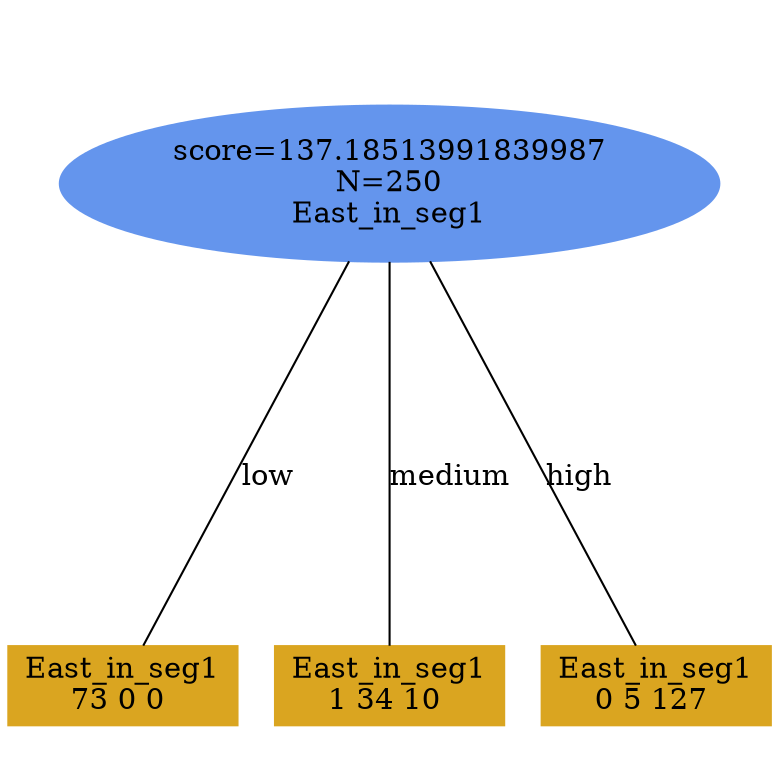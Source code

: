 digraph "DD" {
size = "7.5,10"
ratio=1.0;
center = true;
edge [dir = none];
{ rank = same; node [shape=ellipse, style=filled, color=cornflowerblue];"5538" [label="score=137.18513991839987\nN=250\nEast_in_seg1"];}
{ rank = same; node [shape=box, style=filled, color=goldenrod];"5539" [label="East_in_seg1\n73 0 0 "];}
{ rank = same; node [shape=box, style=filled, color=goldenrod];"5540" [label="East_in_seg1\n1 34 10 "];}
{ rank = same; node [shape=box, style=filled, color=goldenrod];"5541" [label="East_in_seg1\n0 5 127 "];}
"5538" -> "5539" [label = "low"];
"5538" -> "5540" [label = "medium"];
"5538" -> "5541" [label = "high"];

}